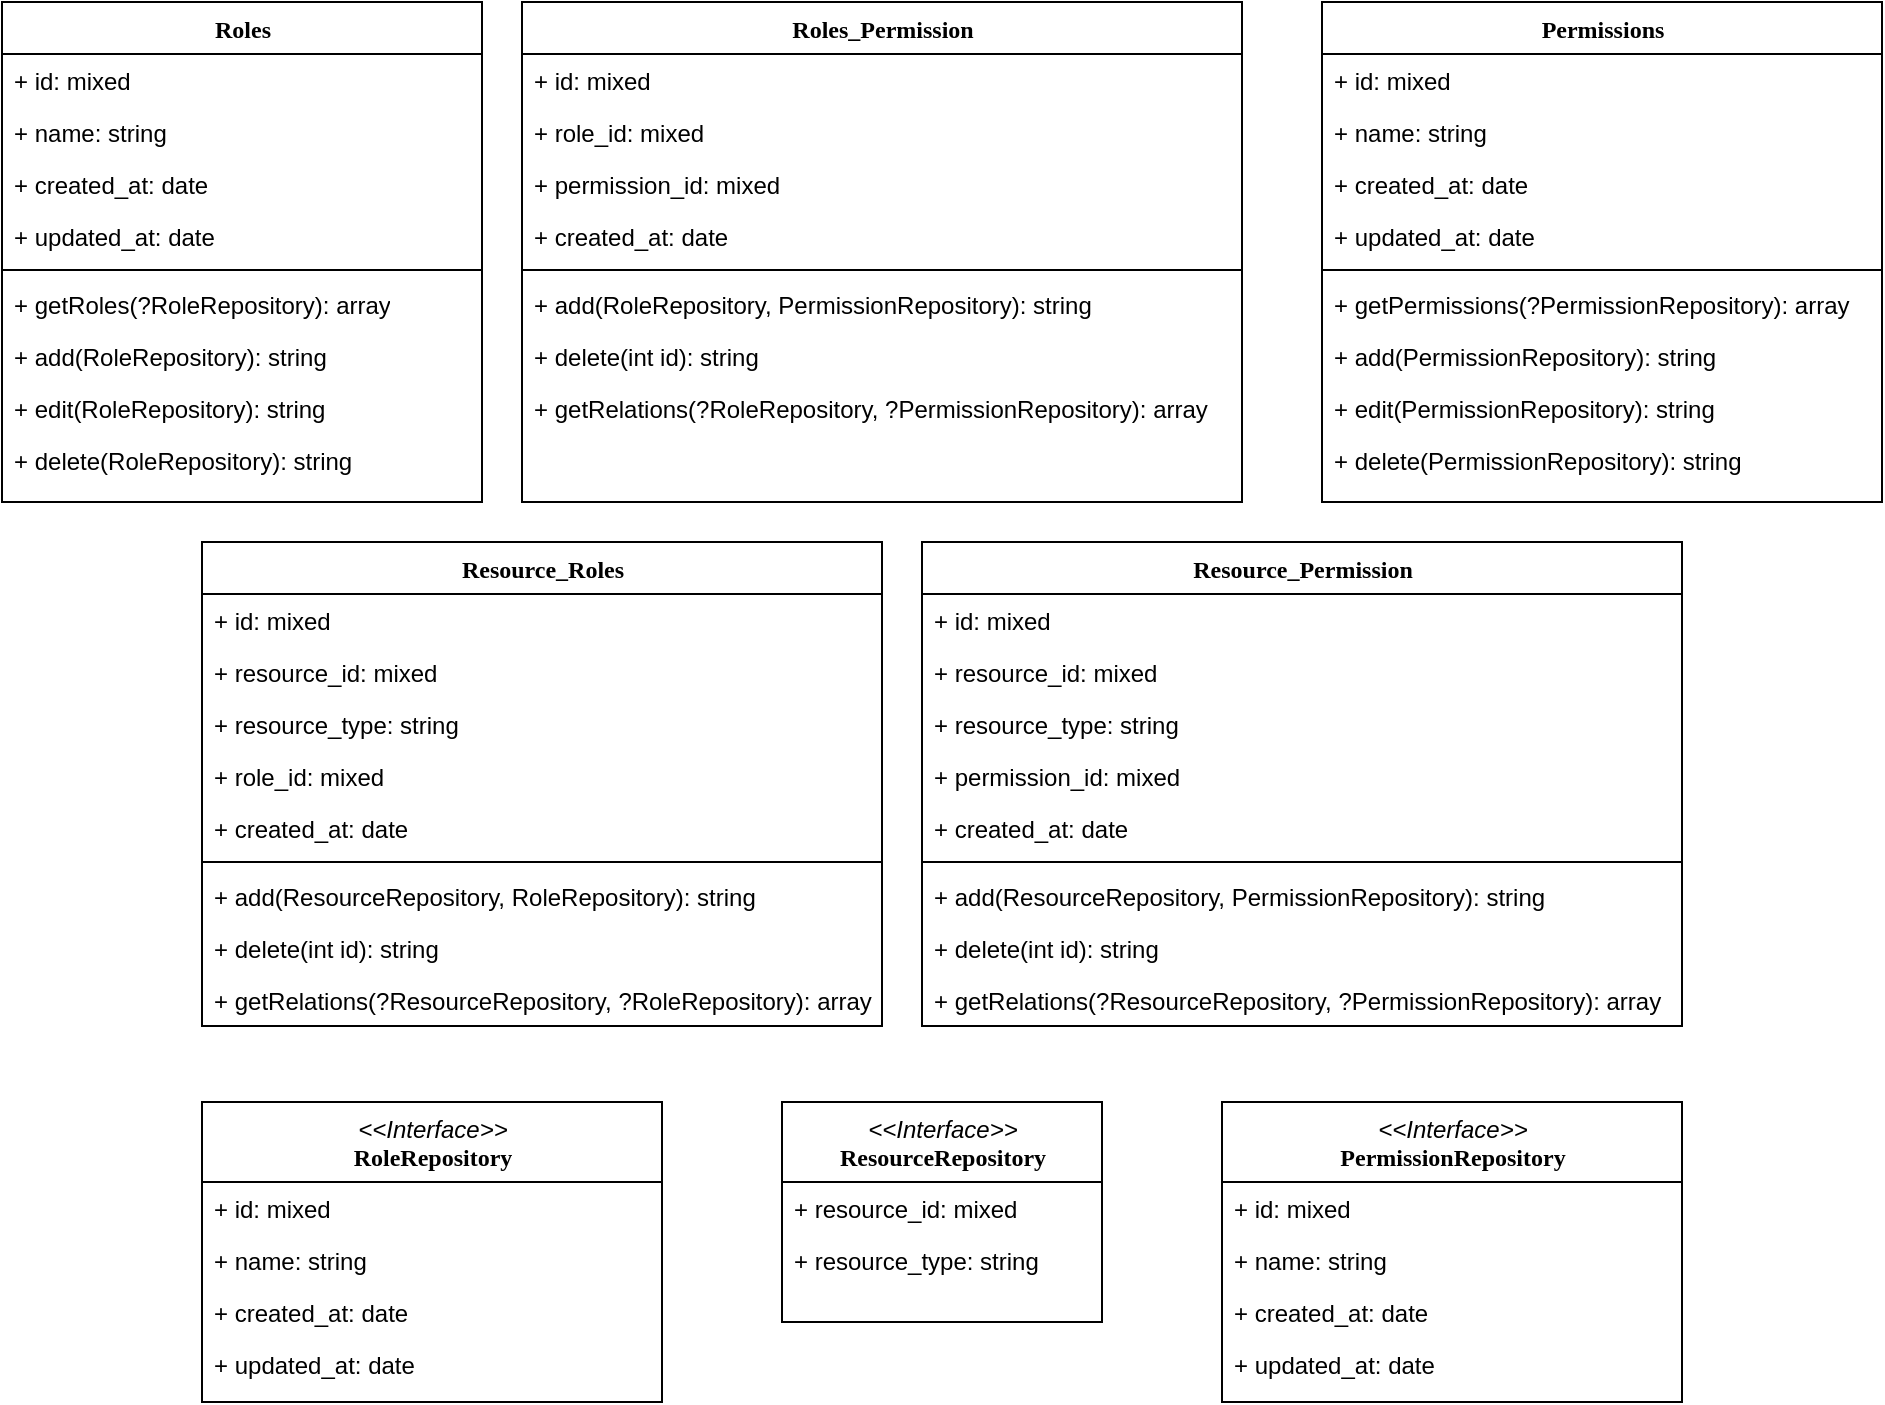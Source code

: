 <mxfile version="15.4.1" type="github">
  <diagram name="Page-1" id="6133507b-19e7-1e82-6fc7-422aa6c4b21f">
    <mxGraphModel dx="1108" dy="482" grid="1" gridSize="10" guides="1" tooltips="1" connect="1" arrows="1" fold="1" page="1" pageScale="1" pageWidth="1100" pageHeight="850" background="none" math="0" shadow="0">
      <root>
        <mxCell id="0" />
        <mxCell id="1" parent="0" />
        <mxCell id="aLNCFjeC3cZAExtBiiw4-1" value="Permissions" style="swimlane;html=1;fontStyle=1;align=center;verticalAlign=top;childLayout=stackLayout;horizontal=1;startSize=26;horizontalStack=0;resizeParent=1;resizeLast=0;collapsible=1;marginBottom=0;swimlaneFillColor=#ffffff;rounded=0;shadow=0;comic=0;labelBackgroundColor=none;strokeWidth=1;fillColor=none;fontFamily=Verdana;fontSize=12" vertex="1" parent="1">
          <mxGeometry x="740" y="30" width="280" height="250" as="geometry" />
        </mxCell>
        <mxCell id="aLNCFjeC3cZAExtBiiw4-2" value="+ id: mixed" style="text;html=1;strokeColor=none;fillColor=none;align=left;verticalAlign=top;spacingLeft=4;spacingRight=4;whiteSpace=wrap;overflow=hidden;rotatable=0;points=[[0,0.5],[1,0.5]];portConstraint=eastwest;" vertex="1" parent="aLNCFjeC3cZAExtBiiw4-1">
          <mxGeometry y="26" width="280" height="26" as="geometry" />
        </mxCell>
        <mxCell id="aLNCFjeC3cZAExtBiiw4-3" value="+ name: string" style="text;html=1;strokeColor=none;fillColor=none;align=left;verticalAlign=top;spacingLeft=4;spacingRight=4;whiteSpace=wrap;overflow=hidden;rotatable=0;points=[[0,0.5],[1,0.5]];portConstraint=eastwest;" vertex="1" parent="aLNCFjeC3cZAExtBiiw4-1">
          <mxGeometry y="52" width="280" height="26" as="geometry" />
        </mxCell>
        <mxCell id="aLNCFjeC3cZAExtBiiw4-4" value="+ created_at: date" style="text;html=1;strokeColor=none;fillColor=none;align=left;verticalAlign=top;spacingLeft=4;spacingRight=4;whiteSpace=wrap;overflow=hidden;rotatable=0;points=[[0,0.5],[1,0.5]];portConstraint=eastwest;" vertex="1" parent="aLNCFjeC3cZAExtBiiw4-1">
          <mxGeometry y="78" width="280" height="26" as="geometry" />
        </mxCell>
        <mxCell id="aLNCFjeC3cZAExtBiiw4-5" value="+ updated_at: date" style="text;html=1;strokeColor=none;fillColor=none;align=left;verticalAlign=top;spacingLeft=4;spacingRight=4;whiteSpace=wrap;overflow=hidden;rotatable=0;points=[[0,0.5],[1,0.5]];portConstraint=eastwest;" vertex="1" parent="aLNCFjeC3cZAExtBiiw4-1">
          <mxGeometry y="104" width="280" height="26" as="geometry" />
        </mxCell>
        <mxCell id="aLNCFjeC3cZAExtBiiw4-6" value="" style="line;html=1;strokeWidth=1;fillColor=none;align=left;verticalAlign=middle;spacingTop=-1;spacingLeft=3;spacingRight=3;rotatable=0;labelPosition=right;points=[];portConstraint=eastwest;" vertex="1" parent="aLNCFjeC3cZAExtBiiw4-1">
          <mxGeometry y="130" width="280" height="8" as="geometry" />
        </mxCell>
        <mxCell id="aLNCFjeC3cZAExtBiiw4-7" value="+ getPermissions(?PermissionRepository): array" style="text;html=1;strokeColor=none;fillColor=none;align=left;verticalAlign=top;spacingLeft=4;spacingRight=4;whiteSpace=wrap;overflow=hidden;rotatable=0;points=[[0,0.5],[1,0.5]];portConstraint=eastwest;" vertex="1" parent="aLNCFjeC3cZAExtBiiw4-1">
          <mxGeometry y="138" width="280" height="26" as="geometry" />
        </mxCell>
        <mxCell id="aLNCFjeC3cZAExtBiiw4-8" value="+ add(PermissionRepository): string" style="text;html=1;strokeColor=none;fillColor=none;align=left;verticalAlign=top;spacingLeft=4;spacingRight=4;whiteSpace=wrap;overflow=hidden;rotatable=0;points=[[0,0.5],[1,0.5]];portConstraint=eastwest;" vertex="1" parent="aLNCFjeC3cZAExtBiiw4-1">
          <mxGeometry y="164" width="280" height="26" as="geometry" />
        </mxCell>
        <mxCell id="aLNCFjeC3cZAExtBiiw4-9" value="+ edit(PermissionRepository): string" style="text;html=1;strokeColor=none;fillColor=none;align=left;verticalAlign=top;spacingLeft=4;spacingRight=4;whiteSpace=wrap;overflow=hidden;rotatable=0;points=[[0,0.5],[1,0.5]];portConstraint=eastwest;" vertex="1" parent="aLNCFjeC3cZAExtBiiw4-1">
          <mxGeometry y="190" width="280" height="26" as="geometry" />
        </mxCell>
        <mxCell id="aLNCFjeC3cZAExtBiiw4-10" value="+ delete(PermissionRepository): string" style="text;html=1;strokeColor=none;fillColor=none;align=left;verticalAlign=top;spacingLeft=4;spacingRight=4;whiteSpace=wrap;overflow=hidden;rotatable=0;points=[[0,0.5],[1,0.5]];portConstraint=eastwest;" vertex="1" parent="aLNCFjeC3cZAExtBiiw4-1">
          <mxGeometry y="216" width="280" height="34" as="geometry" />
        </mxCell>
        <mxCell id="aLNCFjeC3cZAExtBiiw4-11" value="Roles_Permission" style="swimlane;html=1;fontStyle=1;align=center;verticalAlign=top;childLayout=stackLayout;horizontal=1;startSize=26;horizontalStack=0;resizeParent=1;resizeLast=0;collapsible=1;marginBottom=0;swimlaneFillColor=#ffffff;rounded=0;shadow=0;comic=0;labelBackgroundColor=none;strokeWidth=1;fillColor=none;fontFamily=Verdana;fontSize=12" vertex="1" parent="1">
          <mxGeometry x="340" y="30" width="360" height="250" as="geometry" />
        </mxCell>
        <mxCell id="aLNCFjeC3cZAExtBiiw4-12" value="+ id: mixed" style="text;html=1;strokeColor=none;fillColor=none;align=left;verticalAlign=top;spacingLeft=4;spacingRight=4;whiteSpace=wrap;overflow=hidden;rotatable=0;points=[[0,0.5],[1,0.5]];portConstraint=eastwest;" vertex="1" parent="aLNCFjeC3cZAExtBiiw4-11">
          <mxGeometry y="26" width="360" height="26" as="geometry" />
        </mxCell>
        <mxCell id="aLNCFjeC3cZAExtBiiw4-13" value="+ role_id: mixed" style="text;html=1;strokeColor=none;fillColor=none;align=left;verticalAlign=top;spacingLeft=4;spacingRight=4;whiteSpace=wrap;overflow=hidden;rotatable=0;points=[[0,0.5],[1,0.5]];portConstraint=eastwest;" vertex="1" parent="aLNCFjeC3cZAExtBiiw4-11">
          <mxGeometry y="52" width="360" height="26" as="geometry" />
        </mxCell>
        <mxCell id="aLNCFjeC3cZAExtBiiw4-14" value="+ permission_id: mixed" style="text;html=1;strokeColor=none;fillColor=none;align=left;verticalAlign=top;spacingLeft=4;spacingRight=4;whiteSpace=wrap;overflow=hidden;rotatable=0;points=[[0,0.5],[1,0.5]];portConstraint=eastwest;" vertex="1" parent="aLNCFjeC3cZAExtBiiw4-11">
          <mxGeometry y="78" width="360" height="26" as="geometry" />
        </mxCell>
        <mxCell id="aLNCFjeC3cZAExtBiiw4-15" value="+ created_at: date" style="text;html=1;strokeColor=none;fillColor=none;align=left;verticalAlign=top;spacingLeft=4;spacingRight=4;whiteSpace=wrap;overflow=hidden;rotatable=0;points=[[0,0.5],[1,0.5]];portConstraint=eastwest;" vertex="1" parent="aLNCFjeC3cZAExtBiiw4-11">
          <mxGeometry y="104" width="360" height="26" as="geometry" />
        </mxCell>
        <mxCell id="aLNCFjeC3cZAExtBiiw4-16" value="" style="line;html=1;strokeWidth=1;fillColor=none;align=left;verticalAlign=middle;spacingTop=-1;spacingLeft=3;spacingRight=3;rotatable=0;labelPosition=right;points=[];portConstraint=eastwest;" vertex="1" parent="aLNCFjeC3cZAExtBiiw4-11">
          <mxGeometry y="130" width="360" height="8" as="geometry" />
        </mxCell>
        <mxCell id="aLNCFjeC3cZAExtBiiw4-17" value="+ add(RoleRepository, PermissionRepository): string" style="text;html=1;strokeColor=none;fillColor=none;align=left;verticalAlign=top;spacingLeft=4;spacingRight=4;whiteSpace=wrap;overflow=hidden;rotatable=0;points=[[0,0.5],[1,0.5]];portConstraint=eastwest;" vertex="1" parent="aLNCFjeC3cZAExtBiiw4-11">
          <mxGeometry y="138" width="360" height="26" as="geometry" />
        </mxCell>
        <mxCell id="aLNCFjeC3cZAExtBiiw4-18" value="+ delete(int id): string" style="text;html=1;strokeColor=none;fillColor=none;align=left;verticalAlign=top;spacingLeft=4;spacingRight=4;whiteSpace=wrap;overflow=hidden;rotatable=0;points=[[0,0.5],[1,0.5]];portConstraint=eastwest;" vertex="1" parent="aLNCFjeC3cZAExtBiiw4-11">
          <mxGeometry y="164" width="360" height="26" as="geometry" />
        </mxCell>
        <mxCell id="aLNCFjeC3cZAExtBiiw4-19" value="+ getRelations(?RoleRepository, ?PermissionRepository): array" style="text;html=1;strokeColor=none;fillColor=none;align=left;verticalAlign=top;spacingLeft=4;spacingRight=4;whiteSpace=wrap;overflow=hidden;rotatable=0;points=[[0,0.5],[1,0.5]];portConstraint=eastwest;" vertex="1" parent="aLNCFjeC3cZAExtBiiw4-11">
          <mxGeometry y="190" width="360" height="26" as="geometry" />
        </mxCell>
        <mxCell id="aLNCFjeC3cZAExtBiiw4-20" value="Resource_Roles" style="swimlane;html=1;fontStyle=1;align=center;verticalAlign=top;childLayout=stackLayout;horizontal=1;startSize=26;horizontalStack=0;resizeParent=1;resizeLast=0;collapsible=1;marginBottom=0;swimlaneFillColor=#ffffff;rounded=0;shadow=0;comic=0;labelBackgroundColor=none;strokeWidth=1;fillColor=none;fontFamily=Verdana;fontSize=12" vertex="1" parent="1">
          <mxGeometry x="180" y="300" width="340" height="242" as="geometry" />
        </mxCell>
        <mxCell id="aLNCFjeC3cZAExtBiiw4-21" value="+ id: mixed" style="text;html=1;strokeColor=none;fillColor=none;align=left;verticalAlign=top;spacingLeft=4;spacingRight=4;whiteSpace=wrap;overflow=hidden;rotatable=0;points=[[0,0.5],[1,0.5]];portConstraint=eastwest;" vertex="1" parent="aLNCFjeC3cZAExtBiiw4-20">
          <mxGeometry y="26" width="340" height="26" as="geometry" />
        </mxCell>
        <mxCell id="aLNCFjeC3cZAExtBiiw4-22" value="+ resource_id: mixed" style="text;html=1;strokeColor=none;fillColor=none;align=left;verticalAlign=top;spacingLeft=4;spacingRight=4;whiteSpace=wrap;overflow=hidden;rotatable=0;points=[[0,0.5],[1,0.5]];portConstraint=eastwest;" vertex="1" parent="aLNCFjeC3cZAExtBiiw4-20">
          <mxGeometry y="52" width="340" height="26" as="geometry" />
        </mxCell>
        <mxCell id="aLNCFjeC3cZAExtBiiw4-23" value="+ resource_type: string" style="text;html=1;strokeColor=none;fillColor=none;align=left;verticalAlign=top;spacingLeft=4;spacingRight=4;whiteSpace=wrap;overflow=hidden;rotatable=0;points=[[0,0.5],[1,0.5]];portConstraint=eastwest;" vertex="1" parent="aLNCFjeC3cZAExtBiiw4-20">
          <mxGeometry y="78" width="340" height="26" as="geometry" />
        </mxCell>
        <mxCell id="aLNCFjeC3cZAExtBiiw4-24" value="+ role_id: mixed" style="text;html=1;strokeColor=none;fillColor=none;align=left;verticalAlign=top;spacingLeft=4;spacingRight=4;whiteSpace=wrap;overflow=hidden;rotatable=0;points=[[0,0.5],[1,0.5]];portConstraint=eastwest;" vertex="1" parent="aLNCFjeC3cZAExtBiiw4-20">
          <mxGeometry y="104" width="340" height="26" as="geometry" />
        </mxCell>
        <mxCell id="aLNCFjeC3cZAExtBiiw4-25" value="+ created_at: date" style="text;html=1;strokeColor=none;fillColor=none;align=left;verticalAlign=top;spacingLeft=4;spacingRight=4;whiteSpace=wrap;overflow=hidden;rotatable=0;points=[[0,0.5],[1,0.5]];portConstraint=eastwest;" vertex="1" parent="aLNCFjeC3cZAExtBiiw4-20">
          <mxGeometry y="130" width="340" height="26" as="geometry" />
        </mxCell>
        <mxCell id="aLNCFjeC3cZAExtBiiw4-26" value="" style="line;html=1;strokeWidth=1;fillColor=none;align=left;verticalAlign=middle;spacingTop=-1;spacingLeft=3;spacingRight=3;rotatable=0;labelPosition=right;points=[];portConstraint=eastwest;" vertex="1" parent="aLNCFjeC3cZAExtBiiw4-20">
          <mxGeometry y="156" width="340" height="8" as="geometry" />
        </mxCell>
        <mxCell id="aLNCFjeC3cZAExtBiiw4-27" value="+ add(ResourceRepository, RoleRepository): string" style="text;html=1;strokeColor=none;fillColor=none;align=left;verticalAlign=top;spacingLeft=4;spacingRight=4;whiteSpace=wrap;overflow=hidden;rotatable=0;points=[[0,0.5],[1,0.5]];portConstraint=eastwest;" vertex="1" parent="aLNCFjeC3cZAExtBiiw4-20">
          <mxGeometry y="164" width="340" height="26" as="geometry" />
        </mxCell>
        <mxCell id="aLNCFjeC3cZAExtBiiw4-28" value="+ delete(int id): string" style="text;html=1;strokeColor=none;fillColor=none;align=left;verticalAlign=top;spacingLeft=4;spacingRight=4;whiteSpace=wrap;overflow=hidden;rotatable=0;points=[[0,0.5],[1,0.5]];portConstraint=eastwest;" vertex="1" parent="aLNCFjeC3cZAExtBiiw4-20">
          <mxGeometry y="190" width="340" height="26" as="geometry" />
        </mxCell>
        <mxCell id="aLNCFjeC3cZAExtBiiw4-29" value="+ getRelations(?ResourceRepository, ?RoleRepository): array" style="text;html=1;strokeColor=none;fillColor=none;align=left;verticalAlign=top;spacingLeft=4;spacingRight=4;whiteSpace=wrap;overflow=hidden;rotatable=0;points=[[0,0.5],[1,0.5]];portConstraint=eastwest;" vertex="1" parent="aLNCFjeC3cZAExtBiiw4-20">
          <mxGeometry y="216" width="340" height="26" as="geometry" />
        </mxCell>
        <mxCell id="aLNCFjeC3cZAExtBiiw4-30" value="&lt;i style=&quot;font-family: &amp;#34;helvetica&amp;#34; ; font-weight: 400&quot;&gt;&amp;lt;&amp;lt;Interface&amp;gt;&amp;gt;&lt;br&gt;&lt;/i&gt;ResourceRepository" style="swimlane;html=1;fontStyle=1;align=center;verticalAlign=top;childLayout=stackLayout;horizontal=1;startSize=40;horizontalStack=0;resizeParent=1;resizeLast=0;collapsible=1;marginBottom=0;swimlaneFillColor=#ffffff;rounded=0;shadow=0;comic=0;labelBackgroundColor=none;strokeWidth=1;fillColor=none;fontFamily=Verdana;fontSize=12" vertex="1" parent="1">
          <mxGeometry x="470" y="580" width="160" height="110" as="geometry" />
        </mxCell>
        <mxCell id="aLNCFjeC3cZAExtBiiw4-31" value="+ resource_id: mixed" style="text;html=1;strokeColor=none;fillColor=none;align=left;verticalAlign=top;spacingLeft=4;spacingRight=4;whiteSpace=wrap;overflow=hidden;rotatable=0;points=[[0,0.5],[1,0.5]];portConstraint=eastwest;" vertex="1" parent="aLNCFjeC3cZAExtBiiw4-30">
          <mxGeometry y="40" width="160" height="26" as="geometry" />
        </mxCell>
        <mxCell id="aLNCFjeC3cZAExtBiiw4-32" value="+ resource_type: string" style="text;html=1;strokeColor=none;fillColor=none;align=left;verticalAlign=top;spacingLeft=4;spacingRight=4;whiteSpace=wrap;overflow=hidden;rotatable=0;points=[[0,0.5],[1,0.5]];portConstraint=eastwest;" vertex="1" parent="aLNCFjeC3cZAExtBiiw4-30">
          <mxGeometry y="66" width="160" height="26" as="geometry" />
        </mxCell>
        <mxCell id="aLNCFjeC3cZAExtBiiw4-34" value="Roles" style="swimlane;html=1;fontStyle=1;align=center;verticalAlign=top;childLayout=stackLayout;horizontal=1;startSize=26;horizontalStack=0;resizeParent=1;resizeLast=0;collapsible=1;marginBottom=0;swimlaneFillColor=#ffffff;rounded=0;shadow=0;comic=0;labelBackgroundColor=none;strokeWidth=1;fillColor=none;fontFamily=Verdana;fontSize=12" vertex="1" parent="1">
          <mxGeometry x="80" y="30" width="240" height="250" as="geometry" />
        </mxCell>
        <mxCell id="aLNCFjeC3cZAExtBiiw4-35" value="+ id: mixed" style="text;html=1;strokeColor=none;fillColor=none;align=left;verticalAlign=top;spacingLeft=4;spacingRight=4;whiteSpace=wrap;overflow=hidden;rotatable=0;points=[[0,0.5],[1,0.5]];portConstraint=eastwest;" vertex="1" parent="aLNCFjeC3cZAExtBiiw4-34">
          <mxGeometry y="26" width="240" height="26" as="geometry" />
        </mxCell>
        <mxCell id="aLNCFjeC3cZAExtBiiw4-36" value="+ name: string" style="text;html=1;strokeColor=none;fillColor=none;align=left;verticalAlign=top;spacingLeft=4;spacingRight=4;whiteSpace=wrap;overflow=hidden;rotatable=0;points=[[0,0.5],[1,0.5]];portConstraint=eastwest;" vertex="1" parent="aLNCFjeC3cZAExtBiiw4-34">
          <mxGeometry y="52" width="240" height="26" as="geometry" />
        </mxCell>
        <mxCell id="aLNCFjeC3cZAExtBiiw4-37" value="+ created_at: date" style="text;html=1;strokeColor=none;fillColor=none;align=left;verticalAlign=top;spacingLeft=4;spacingRight=4;whiteSpace=wrap;overflow=hidden;rotatable=0;points=[[0,0.5],[1,0.5]];portConstraint=eastwest;" vertex="1" parent="aLNCFjeC3cZAExtBiiw4-34">
          <mxGeometry y="78" width="240" height="26" as="geometry" />
        </mxCell>
        <mxCell id="aLNCFjeC3cZAExtBiiw4-38" value="+ updated_at: date" style="text;html=1;strokeColor=none;fillColor=none;align=left;verticalAlign=top;spacingLeft=4;spacingRight=4;whiteSpace=wrap;overflow=hidden;rotatable=0;points=[[0,0.5],[1,0.5]];portConstraint=eastwest;" vertex="1" parent="aLNCFjeC3cZAExtBiiw4-34">
          <mxGeometry y="104" width="240" height="26" as="geometry" />
        </mxCell>
        <mxCell id="aLNCFjeC3cZAExtBiiw4-39" value="" style="line;html=1;strokeWidth=1;fillColor=none;align=left;verticalAlign=middle;spacingTop=-1;spacingLeft=3;spacingRight=3;rotatable=0;labelPosition=right;points=[];portConstraint=eastwest;" vertex="1" parent="aLNCFjeC3cZAExtBiiw4-34">
          <mxGeometry y="130" width="240" height="8" as="geometry" />
        </mxCell>
        <mxCell id="aLNCFjeC3cZAExtBiiw4-40" value="+ getRoles(?RoleRepository): array" style="text;html=1;strokeColor=none;fillColor=none;align=left;verticalAlign=top;spacingLeft=4;spacingRight=4;whiteSpace=wrap;overflow=hidden;rotatable=0;points=[[0,0.5],[1,0.5]];portConstraint=eastwest;" vertex="1" parent="aLNCFjeC3cZAExtBiiw4-34">
          <mxGeometry y="138" width="240" height="26" as="geometry" />
        </mxCell>
        <mxCell id="aLNCFjeC3cZAExtBiiw4-41" value="+ add(RoleRepository): string" style="text;html=1;strokeColor=none;fillColor=none;align=left;verticalAlign=top;spacingLeft=4;spacingRight=4;whiteSpace=wrap;overflow=hidden;rotatable=0;points=[[0,0.5],[1,0.5]];portConstraint=eastwest;" vertex="1" parent="aLNCFjeC3cZAExtBiiw4-34">
          <mxGeometry y="164" width="240" height="26" as="geometry" />
        </mxCell>
        <mxCell id="aLNCFjeC3cZAExtBiiw4-42" value="+ edit(RoleRepository): string" style="text;html=1;strokeColor=none;fillColor=none;align=left;verticalAlign=top;spacingLeft=4;spacingRight=4;whiteSpace=wrap;overflow=hidden;rotatable=0;points=[[0,0.5],[1,0.5]];portConstraint=eastwest;" vertex="1" parent="aLNCFjeC3cZAExtBiiw4-34">
          <mxGeometry y="190" width="240" height="26" as="geometry" />
        </mxCell>
        <mxCell id="aLNCFjeC3cZAExtBiiw4-43" value="+ delete(RoleRepository): string" style="text;html=1;strokeColor=none;fillColor=none;align=left;verticalAlign=top;spacingLeft=4;spacingRight=4;whiteSpace=wrap;overflow=hidden;rotatable=0;points=[[0,0.5],[1,0.5]];portConstraint=eastwest;" vertex="1" parent="aLNCFjeC3cZAExtBiiw4-34">
          <mxGeometry y="216" width="240" height="34" as="geometry" />
        </mxCell>
        <mxCell id="aLNCFjeC3cZAExtBiiw4-44" value="Resource_Permission" style="swimlane;html=1;fontStyle=1;align=center;verticalAlign=top;childLayout=stackLayout;horizontal=1;startSize=26;horizontalStack=0;resizeParent=1;resizeLast=0;collapsible=1;marginBottom=0;swimlaneFillColor=#ffffff;rounded=0;shadow=0;comic=0;labelBackgroundColor=none;strokeWidth=1;fillColor=none;fontFamily=Verdana;fontSize=12" vertex="1" parent="1">
          <mxGeometry x="540" y="300" width="380" height="242" as="geometry" />
        </mxCell>
        <mxCell id="aLNCFjeC3cZAExtBiiw4-45" value="+ id: mixed" style="text;html=1;strokeColor=none;fillColor=none;align=left;verticalAlign=top;spacingLeft=4;spacingRight=4;whiteSpace=wrap;overflow=hidden;rotatable=0;points=[[0,0.5],[1,0.5]];portConstraint=eastwest;" vertex="1" parent="aLNCFjeC3cZAExtBiiw4-44">
          <mxGeometry y="26" width="380" height="26" as="geometry" />
        </mxCell>
        <mxCell id="aLNCFjeC3cZAExtBiiw4-46" value="+ resource_id: mixed" style="text;html=1;strokeColor=none;fillColor=none;align=left;verticalAlign=top;spacingLeft=4;spacingRight=4;whiteSpace=wrap;overflow=hidden;rotatable=0;points=[[0,0.5],[1,0.5]];portConstraint=eastwest;" vertex="1" parent="aLNCFjeC3cZAExtBiiw4-44">
          <mxGeometry y="52" width="380" height="26" as="geometry" />
        </mxCell>
        <mxCell id="aLNCFjeC3cZAExtBiiw4-47" value="+ resource_type: string" style="text;html=1;strokeColor=none;fillColor=none;align=left;verticalAlign=top;spacingLeft=4;spacingRight=4;whiteSpace=wrap;overflow=hidden;rotatable=0;points=[[0,0.5],[1,0.5]];portConstraint=eastwest;" vertex="1" parent="aLNCFjeC3cZAExtBiiw4-44">
          <mxGeometry y="78" width="380" height="26" as="geometry" />
        </mxCell>
        <mxCell id="aLNCFjeC3cZAExtBiiw4-48" value="+ permission_id: mixed" style="text;html=1;strokeColor=none;fillColor=none;align=left;verticalAlign=top;spacingLeft=4;spacingRight=4;whiteSpace=wrap;overflow=hidden;rotatable=0;points=[[0,0.5],[1,0.5]];portConstraint=eastwest;" vertex="1" parent="aLNCFjeC3cZAExtBiiw4-44">
          <mxGeometry y="104" width="380" height="26" as="geometry" />
        </mxCell>
        <mxCell id="aLNCFjeC3cZAExtBiiw4-49" value="+ created_at: date" style="text;html=1;strokeColor=none;fillColor=none;align=left;verticalAlign=top;spacingLeft=4;spacingRight=4;whiteSpace=wrap;overflow=hidden;rotatable=0;points=[[0,0.5],[1,0.5]];portConstraint=eastwest;" vertex="1" parent="aLNCFjeC3cZAExtBiiw4-44">
          <mxGeometry y="130" width="380" height="26" as="geometry" />
        </mxCell>
        <mxCell id="aLNCFjeC3cZAExtBiiw4-50" value="" style="line;html=1;strokeWidth=1;fillColor=none;align=left;verticalAlign=middle;spacingTop=-1;spacingLeft=3;spacingRight=3;rotatable=0;labelPosition=right;points=[];portConstraint=eastwest;" vertex="1" parent="aLNCFjeC3cZAExtBiiw4-44">
          <mxGeometry y="156" width="380" height="8" as="geometry" />
        </mxCell>
        <mxCell id="aLNCFjeC3cZAExtBiiw4-51" value="+ add(ResourceRepository, PermissionRepository): string" style="text;html=1;strokeColor=none;fillColor=none;align=left;verticalAlign=top;spacingLeft=4;spacingRight=4;whiteSpace=wrap;overflow=hidden;rotatable=0;points=[[0,0.5],[1,0.5]];portConstraint=eastwest;" vertex="1" parent="aLNCFjeC3cZAExtBiiw4-44">
          <mxGeometry y="164" width="380" height="26" as="geometry" />
        </mxCell>
        <mxCell id="aLNCFjeC3cZAExtBiiw4-52" value="+ delete(int id): string" style="text;html=1;strokeColor=none;fillColor=none;align=left;verticalAlign=top;spacingLeft=4;spacingRight=4;whiteSpace=wrap;overflow=hidden;rotatable=0;points=[[0,0.5],[1,0.5]];portConstraint=eastwest;" vertex="1" parent="aLNCFjeC3cZAExtBiiw4-44">
          <mxGeometry y="190" width="380" height="26" as="geometry" />
        </mxCell>
        <mxCell id="aLNCFjeC3cZAExtBiiw4-53" value="+ getRelations(?ResourceRepository, ?PermissionRepository): array" style="text;html=1;strokeColor=none;fillColor=none;align=left;verticalAlign=top;spacingLeft=4;spacingRight=4;whiteSpace=wrap;overflow=hidden;rotatable=0;points=[[0,0.5],[1,0.5]];portConstraint=eastwest;" vertex="1" parent="aLNCFjeC3cZAExtBiiw4-44">
          <mxGeometry y="216" width="380" height="26" as="geometry" />
        </mxCell>
        <mxCell id="aLNCFjeC3cZAExtBiiw4-54" value="&lt;i style=&quot;font-family: &amp;#34;helvetica&amp;#34; ; font-weight: 400&quot;&gt;&amp;lt;&amp;lt;Interface&amp;gt;&amp;gt;&lt;br&gt;&lt;/i&gt;PermissionRepository" style="swimlane;html=1;fontStyle=1;align=center;verticalAlign=top;childLayout=stackLayout;horizontal=1;startSize=40;horizontalStack=0;resizeParent=1;resizeLast=0;collapsible=1;marginBottom=0;swimlaneFillColor=#ffffff;rounded=0;shadow=0;comic=0;labelBackgroundColor=none;strokeWidth=1;fillColor=none;fontFamily=Verdana;fontSize=12" vertex="1" parent="1">
          <mxGeometry x="690" y="580" width="230" height="150" as="geometry" />
        </mxCell>
        <mxCell id="aLNCFjeC3cZAExtBiiw4-55" value="+ id: mixed" style="text;html=1;strokeColor=none;fillColor=none;align=left;verticalAlign=top;spacingLeft=4;spacingRight=4;whiteSpace=wrap;overflow=hidden;rotatable=0;points=[[0,0.5],[1,0.5]];portConstraint=eastwest;" vertex="1" parent="aLNCFjeC3cZAExtBiiw4-54">
          <mxGeometry y="40" width="230" height="26" as="geometry" />
        </mxCell>
        <mxCell id="aLNCFjeC3cZAExtBiiw4-56" value="+ name: string" style="text;html=1;strokeColor=none;fillColor=none;align=left;verticalAlign=top;spacingLeft=4;spacingRight=4;whiteSpace=wrap;overflow=hidden;rotatable=0;points=[[0,0.5],[1,0.5]];portConstraint=eastwest;" vertex="1" parent="aLNCFjeC3cZAExtBiiw4-54">
          <mxGeometry y="66" width="230" height="26" as="geometry" />
        </mxCell>
        <mxCell id="aLNCFjeC3cZAExtBiiw4-57" value="+ created_at: date" style="text;html=1;strokeColor=none;fillColor=none;align=left;verticalAlign=top;spacingLeft=4;spacingRight=4;whiteSpace=wrap;overflow=hidden;rotatable=0;points=[[0,0.5],[1,0.5]];portConstraint=eastwest;" vertex="1" parent="aLNCFjeC3cZAExtBiiw4-54">
          <mxGeometry y="92" width="230" height="26" as="geometry" />
        </mxCell>
        <mxCell id="aLNCFjeC3cZAExtBiiw4-58" value="+ updated_at: date" style="text;html=1;strokeColor=none;fillColor=none;align=left;verticalAlign=top;spacingLeft=4;spacingRight=4;whiteSpace=wrap;overflow=hidden;rotatable=0;points=[[0,0.5],[1,0.5]];portConstraint=eastwest;" vertex="1" parent="aLNCFjeC3cZAExtBiiw4-54">
          <mxGeometry y="118" width="230" height="26" as="geometry" />
        </mxCell>
        <mxCell id="aLNCFjeC3cZAExtBiiw4-74" value="&lt;i style=&quot;font-family: &amp;#34;helvetica&amp;#34; ; font-weight: 400&quot;&gt;&amp;lt;&amp;lt;Interface&amp;gt;&amp;gt;&lt;br&gt;&lt;/i&gt;RoleRepository" style="swimlane;html=1;fontStyle=1;align=center;verticalAlign=top;childLayout=stackLayout;horizontal=1;startSize=40;horizontalStack=0;resizeParent=1;resizeLast=0;collapsible=1;marginBottom=0;swimlaneFillColor=#ffffff;rounded=0;shadow=0;comic=0;labelBackgroundColor=none;strokeWidth=1;fillColor=none;fontFamily=Verdana;fontSize=12" vertex="1" parent="1">
          <mxGeometry x="180" y="580" width="230" height="150" as="geometry" />
        </mxCell>
        <mxCell id="aLNCFjeC3cZAExtBiiw4-75" value="+ id: mixed" style="text;html=1;strokeColor=none;fillColor=none;align=left;verticalAlign=top;spacingLeft=4;spacingRight=4;whiteSpace=wrap;overflow=hidden;rotatable=0;points=[[0,0.5],[1,0.5]];portConstraint=eastwest;" vertex="1" parent="aLNCFjeC3cZAExtBiiw4-74">
          <mxGeometry y="40" width="230" height="26" as="geometry" />
        </mxCell>
        <mxCell id="aLNCFjeC3cZAExtBiiw4-76" value="+ name: string" style="text;html=1;strokeColor=none;fillColor=none;align=left;verticalAlign=top;spacingLeft=4;spacingRight=4;whiteSpace=wrap;overflow=hidden;rotatable=0;points=[[0,0.5],[1,0.5]];portConstraint=eastwest;" vertex="1" parent="aLNCFjeC3cZAExtBiiw4-74">
          <mxGeometry y="66" width="230" height="26" as="geometry" />
        </mxCell>
        <mxCell id="aLNCFjeC3cZAExtBiiw4-77" value="+ created_at: date" style="text;html=1;strokeColor=none;fillColor=none;align=left;verticalAlign=top;spacingLeft=4;spacingRight=4;whiteSpace=wrap;overflow=hidden;rotatable=0;points=[[0,0.5],[1,0.5]];portConstraint=eastwest;" vertex="1" parent="aLNCFjeC3cZAExtBiiw4-74">
          <mxGeometry y="92" width="230" height="26" as="geometry" />
        </mxCell>
        <mxCell id="aLNCFjeC3cZAExtBiiw4-78" value="+ updated_at: date" style="text;html=1;strokeColor=none;fillColor=none;align=left;verticalAlign=top;spacingLeft=4;spacingRight=4;whiteSpace=wrap;overflow=hidden;rotatable=0;points=[[0,0.5],[1,0.5]];portConstraint=eastwest;" vertex="1" parent="aLNCFjeC3cZAExtBiiw4-74">
          <mxGeometry y="118" width="230" height="26" as="geometry" />
        </mxCell>
      </root>
    </mxGraphModel>
  </diagram>
</mxfile>

